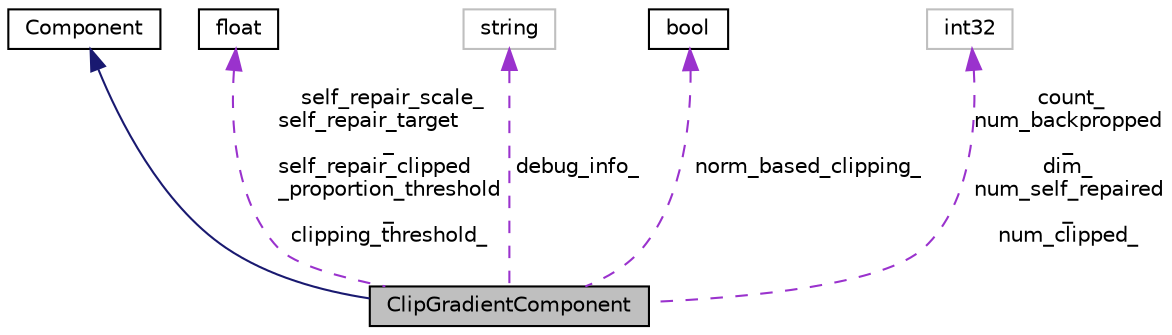 digraph "ClipGradientComponent"
{
  edge [fontname="Helvetica",fontsize="10",labelfontname="Helvetica",labelfontsize="10"];
  node [fontname="Helvetica",fontsize="10",shape=record];
  Node2 [label="ClipGradientComponent",height=0.2,width=0.4,color="black", fillcolor="grey75", style="filled", fontcolor="black"];
  Node3 -> Node2 [dir="back",color="midnightblue",fontsize="10",style="solid",fontname="Helvetica"];
  Node3 [label="Component",height=0.2,width=0.4,color="black", fillcolor="white", style="filled",URL="$classkaldi_1_1nnet3_1_1Component.html",tooltip="Abstract base-class for neural-net components. "];
  Node4 -> Node2 [dir="back",color="darkorchid3",fontsize="10",style="dashed",label=" self_repair_scale_\nself_repair_target\l_\nself_repair_clipped\l_proportion_threshold\l_\nclipping_threshold_" ,fontname="Helvetica"];
  Node4 [label="float",height=0.2,width=0.4,color="black", fillcolor="white", style="filled",URL="$classfloat.html"];
  Node5 -> Node2 [dir="back",color="darkorchid3",fontsize="10",style="dashed",label=" debug_info_" ,fontname="Helvetica"];
  Node5 [label="string",height=0.2,width=0.4,color="grey75", fillcolor="white", style="filled"];
  Node6 -> Node2 [dir="back",color="darkorchid3",fontsize="10",style="dashed",label=" norm_based_clipping_" ,fontname="Helvetica"];
  Node6 [label="bool",height=0.2,width=0.4,color="black", fillcolor="white", style="filled",URL="$classbool.html"];
  Node7 -> Node2 [dir="back",color="darkorchid3",fontsize="10",style="dashed",label=" count_\nnum_backpropped\l_\ndim_\nnum_self_repaired\l_\nnum_clipped_" ,fontname="Helvetica"];
  Node7 [label="int32",height=0.2,width=0.4,color="grey75", fillcolor="white", style="filled"];
}
